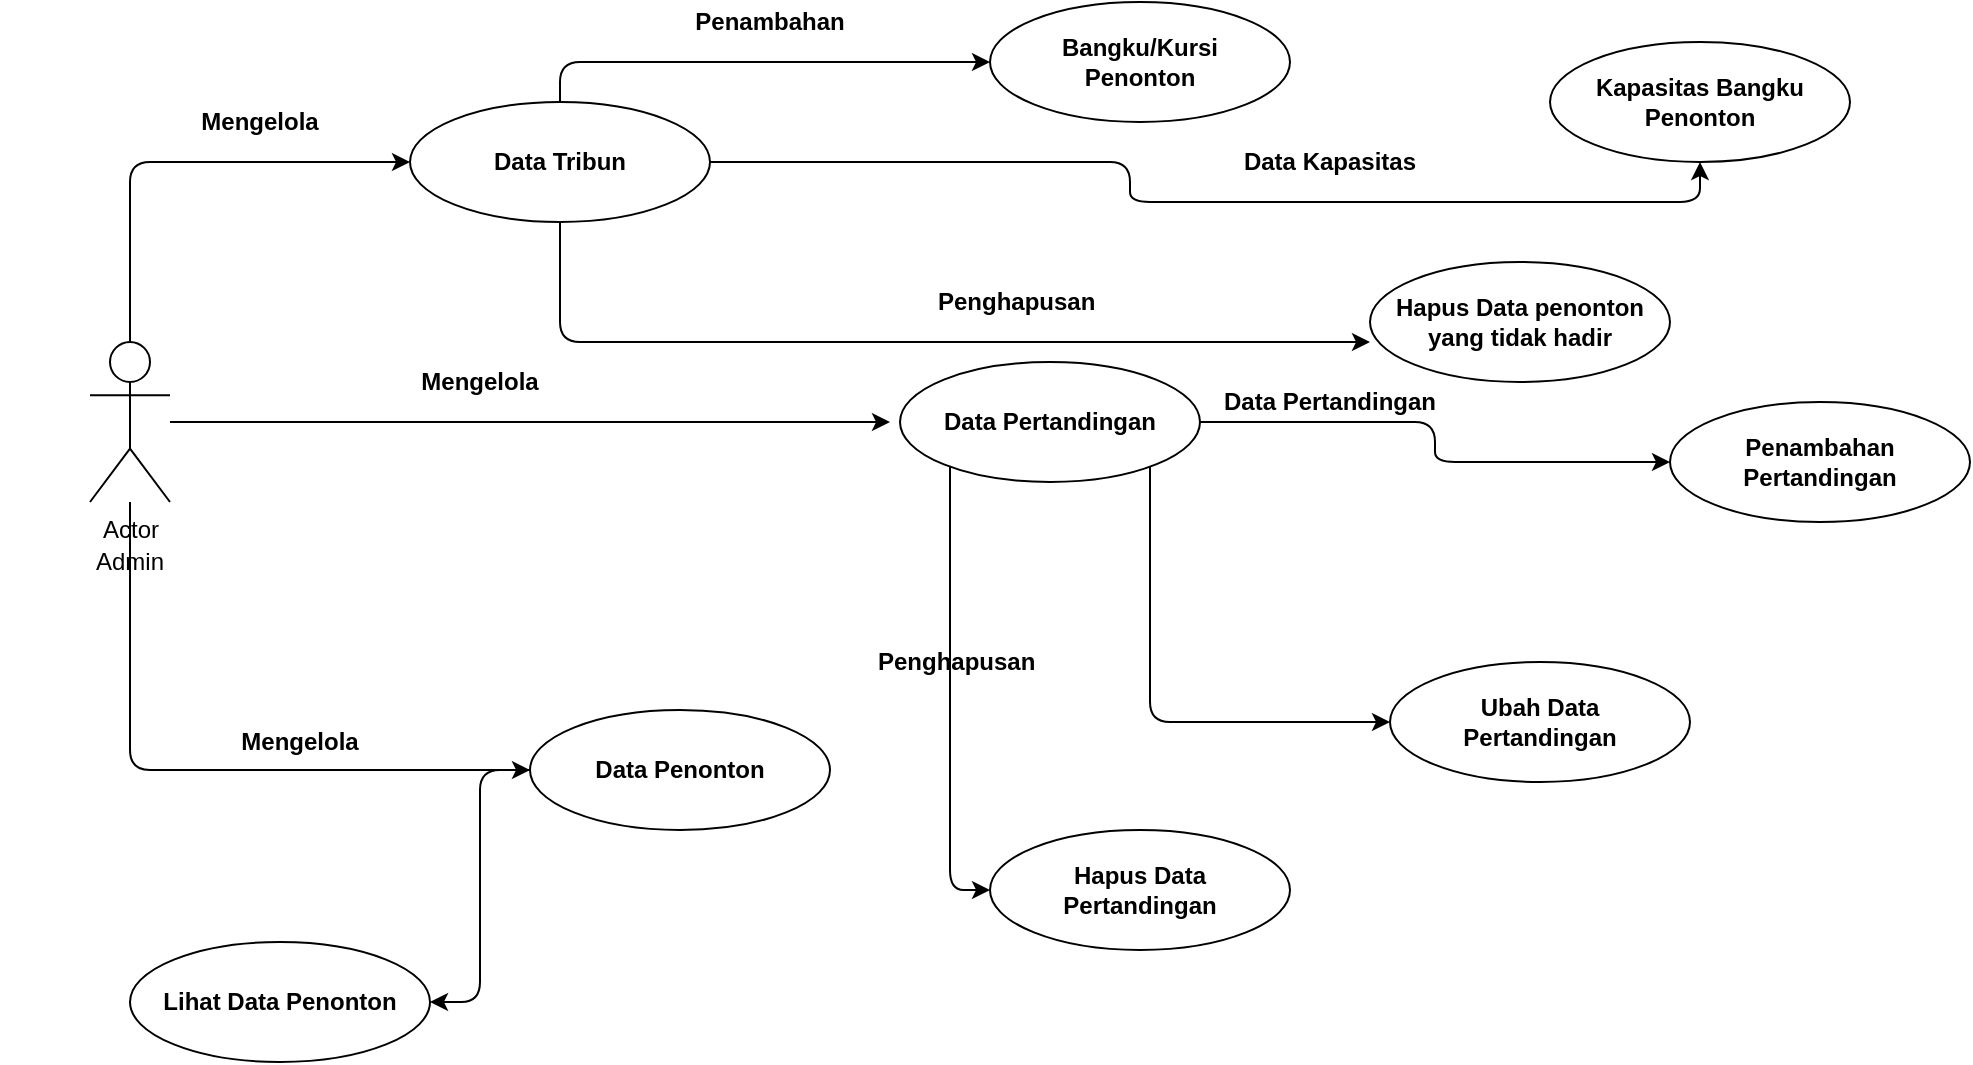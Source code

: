 <mxfile version="14.6.9" type="github">
  <diagram id="aNnYn375Hr0FhxKOwfkN" name="Page-1">
    <mxGraphModel dx="2188" dy="555" grid="1" gridSize="10" guides="1" tooltips="1" connect="1" arrows="1" fold="1" page="1" pageScale="1" pageWidth="1169" pageHeight="827" math="0" shadow="0">
      <root>
        <mxCell id="0" />
        <mxCell id="1" parent="0" />
        <mxCell id="WU4Rts5Jgu9MvhKs6F56-19" style="edgeStyle=orthogonalEdgeStyle;curved=0;rounded=1;sketch=0;orthogonalLoop=1;jettySize=auto;html=1;entryX=0;entryY=0.5;entryDx=0;entryDy=0;" edge="1" parent="1" source="WU4Rts5Jgu9MvhKs6F56-1" target="WU4Rts5Jgu9MvhKs6F56-5">
          <mxGeometry relative="1" as="geometry">
            <Array as="points">
              <mxPoint x="50" y="384" />
            </Array>
          </mxGeometry>
        </mxCell>
        <mxCell id="WU4Rts5Jgu9MvhKs6F56-20" style="edgeStyle=orthogonalEdgeStyle;curved=0;rounded=1;sketch=0;orthogonalLoop=1;jettySize=auto;html=1;entryX=0;entryY=0.5;entryDx=0;entryDy=0;" edge="1" parent="1" source="WU4Rts5Jgu9MvhKs6F56-1" target="WU4Rts5Jgu9MvhKs6F56-2">
          <mxGeometry relative="1" as="geometry">
            <Array as="points">
              <mxPoint x="50" y="80" />
            </Array>
          </mxGeometry>
        </mxCell>
        <mxCell id="WU4Rts5Jgu9MvhKs6F56-21" style="edgeStyle=orthogonalEdgeStyle;curved=0;rounded=1;sketch=0;orthogonalLoop=1;jettySize=auto;html=1;" edge="1" parent="1" source="WU4Rts5Jgu9MvhKs6F56-1">
          <mxGeometry relative="1" as="geometry">
            <mxPoint x="430" y="210" as="targetPoint" />
          </mxGeometry>
        </mxCell>
        <mxCell id="WU4Rts5Jgu9MvhKs6F56-1" value="Actor" style="shape=umlActor;verticalLabelPosition=bottom;verticalAlign=top;html=1;outlineConnect=0;" vertex="1" parent="1">
          <mxGeometry x="30" y="170" width="40" height="80" as="geometry" />
        </mxCell>
        <mxCell id="WU4Rts5Jgu9MvhKs6F56-28" style="edgeStyle=orthogonalEdgeStyle;curved=0;rounded=1;sketch=0;orthogonalLoop=1;jettySize=auto;html=1;entryX=0;entryY=0.5;entryDx=0;entryDy=0;" edge="1" parent="1" source="WU4Rts5Jgu9MvhKs6F56-2" target="WU4Rts5Jgu9MvhKs6F56-24">
          <mxGeometry relative="1" as="geometry">
            <Array as="points">
              <mxPoint x="265" y="30" />
            </Array>
          </mxGeometry>
        </mxCell>
        <mxCell id="WU4Rts5Jgu9MvhKs6F56-29" style="edgeStyle=orthogonalEdgeStyle;curved=0;rounded=1;sketch=0;orthogonalLoop=1;jettySize=auto;html=1;entryX=0;entryY=0.667;entryDx=0;entryDy=0;entryPerimeter=0;" edge="1" parent="1" source="WU4Rts5Jgu9MvhKs6F56-2" target="WU4Rts5Jgu9MvhKs6F56-22">
          <mxGeometry relative="1" as="geometry">
            <Array as="points">
              <mxPoint x="265" y="170" />
            </Array>
          </mxGeometry>
        </mxCell>
        <mxCell id="WU4Rts5Jgu9MvhKs6F56-30" style="edgeStyle=orthogonalEdgeStyle;curved=0;rounded=1;sketch=0;orthogonalLoop=1;jettySize=auto;html=1;entryX=0.5;entryY=1;entryDx=0;entryDy=0;" edge="1" parent="1" source="WU4Rts5Jgu9MvhKs6F56-2" target="WU4Rts5Jgu9MvhKs6F56-23">
          <mxGeometry relative="1" as="geometry" />
        </mxCell>
        <mxCell id="WU4Rts5Jgu9MvhKs6F56-2" value="" style="ellipse;whiteSpace=wrap;html=1;" vertex="1" parent="1">
          <mxGeometry x="190" y="50" width="150" height="60" as="geometry" />
        </mxCell>
        <mxCell id="WU4Rts5Jgu9MvhKs6F56-31" style="edgeStyle=orthogonalEdgeStyle;curved=0;rounded=1;sketch=0;orthogonalLoop=1;jettySize=auto;html=1;entryX=0;entryY=0.5;entryDx=0;entryDy=0;" edge="1" parent="1" source="WU4Rts5Jgu9MvhKs6F56-3" target="WU4Rts5Jgu9MvhKs6F56-27">
          <mxGeometry relative="1" as="geometry" />
        </mxCell>
        <mxCell id="WU4Rts5Jgu9MvhKs6F56-32" style="edgeStyle=orthogonalEdgeStyle;curved=0;rounded=1;sketch=0;orthogonalLoop=1;jettySize=auto;html=1;entryX=0;entryY=0.5;entryDx=0;entryDy=0;" edge="1" parent="1" source="WU4Rts5Jgu9MvhKs6F56-3" target="WU4Rts5Jgu9MvhKs6F56-26">
          <mxGeometry relative="1" as="geometry">
            <Array as="points">
              <mxPoint x="560" y="360" />
            </Array>
          </mxGeometry>
        </mxCell>
        <mxCell id="WU4Rts5Jgu9MvhKs6F56-34" style="edgeStyle=orthogonalEdgeStyle;curved=0;rounded=1;sketch=0;orthogonalLoop=1;jettySize=auto;html=1;entryX=0;entryY=0.5;entryDx=0;entryDy=0;" edge="1" parent="1" source="WU4Rts5Jgu9MvhKs6F56-3" target="WU4Rts5Jgu9MvhKs6F56-25">
          <mxGeometry relative="1" as="geometry">
            <Array as="points">
              <mxPoint x="460" y="444" />
            </Array>
          </mxGeometry>
        </mxCell>
        <mxCell id="WU4Rts5Jgu9MvhKs6F56-3" value="" style="ellipse;whiteSpace=wrap;html=1;" vertex="1" parent="1">
          <mxGeometry x="435" y="180" width="150" height="60" as="geometry" />
        </mxCell>
        <mxCell id="WU4Rts5Jgu9MvhKs6F56-4" value="" style="ellipse;whiteSpace=wrap;html=1;" vertex="1" parent="1">
          <mxGeometry x="50" y="470" width="150" height="60" as="geometry" />
        </mxCell>
        <mxCell id="WU4Rts5Jgu9MvhKs6F56-18" style="edgeStyle=orthogonalEdgeStyle;curved=0;rounded=1;sketch=0;orthogonalLoop=1;jettySize=auto;html=1;entryX=1;entryY=0.5;entryDx=0;entryDy=0;" edge="1" parent="1" source="WU4Rts5Jgu9MvhKs6F56-5" target="WU4Rts5Jgu9MvhKs6F56-4">
          <mxGeometry relative="1" as="geometry" />
        </mxCell>
        <mxCell id="WU4Rts5Jgu9MvhKs6F56-5" value="" style="ellipse;whiteSpace=wrap;html=1;" vertex="1" parent="1">
          <mxGeometry x="250" y="354" width="150" height="60" as="geometry" />
        </mxCell>
        <mxCell id="WU4Rts5Jgu9MvhKs6F56-22" value="" style="ellipse;whiteSpace=wrap;html=1;" vertex="1" parent="1">
          <mxGeometry x="670" y="130" width="150" height="60" as="geometry" />
        </mxCell>
        <mxCell id="WU4Rts5Jgu9MvhKs6F56-23" value="" style="ellipse;whiteSpace=wrap;html=1;" vertex="1" parent="1">
          <mxGeometry x="760" y="20" width="150" height="60" as="geometry" />
        </mxCell>
        <mxCell id="WU4Rts5Jgu9MvhKs6F56-24" value="" style="ellipse;whiteSpace=wrap;html=1;" vertex="1" parent="1">
          <mxGeometry x="480" width="150" height="60" as="geometry" />
        </mxCell>
        <mxCell id="WU4Rts5Jgu9MvhKs6F56-25" value="" style="ellipse;whiteSpace=wrap;html=1;" vertex="1" parent="1">
          <mxGeometry x="480" y="414" width="150" height="60" as="geometry" />
        </mxCell>
        <mxCell id="WU4Rts5Jgu9MvhKs6F56-26" value="" style="ellipse;whiteSpace=wrap;html=1;" vertex="1" parent="1">
          <mxGeometry x="680" y="330" width="150" height="60" as="geometry" />
        </mxCell>
        <mxCell id="WU4Rts5Jgu9MvhKs6F56-27" value="" style="ellipse;whiteSpace=wrap;html=1;" vertex="1" parent="1">
          <mxGeometry x="820" y="200" width="150" height="60" as="geometry" />
        </mxCell>
        <mxCell id="WU4Rts5Jgu9MvhKs6F56-37" value="Hapus Data Pertandingan" style="text;html=1;strokeColor=none;fillColor=none;align=center;verticalAlign=middle;whiteSpace=wrap;rounded=0;sketch=0;fontStyle=1" vertex="1" parent="1">
          <mxGeometry x="490" y="434" width="130" height="20" as="geometry" />
        </mxCell>
        <mxCell id="WU4Rts5Jgu9MvhKs6F56-38" value="Admin" style="text;html=1;strokeColor=none;fillColor=none;align=center;verticalAlign=middle;whiteSpace=wrap;rounded=0;sketch=0;" vertex="1" parent="1">
          <mxGeometry x="-15" y="270" width="130" height="20" as="geometry" />
        </mxCell>
        <mxCell id="WU4Rts5Jgu9MvhKs6F56-39" value="Data Penonton" style="text;html=1;strokeColor=none;fillColor=none;align=center;verticalAlign=middle;whiteSpace=wrap;rounded=0;sketch=0;fontStyle=1" vertex="1" parent="1">
          <mxGeometry x="260" y="374" width="130" height="20" as="geometry" />
        </mxCell>
        <mxCell id="WU4Rts5Jgu9MvhKs6F56-40" value="Mengelola" style="text;html=1;strokeColor=none;fillColor=none;align=center;verticalAlign=middle;whiteSpace=wrap;rounded=0;sketch=0;fontStyle=1" vertex="1" parent="1">
          <mxGeometry x="70" y="360" width="130" height="20" as="geometry" />
        </mxCell>
        <mxCell id="WU4Rts5Jgu9MvhKs6F56-41" value="Data Kapasitas" style="text;html=1;strokeColor=none;fillColor=none;align=center;verticalAlign=middle;whiteSpace=wrap;rounded=0;sketch=0;fontStyle=1" vertex="1" parent="1">
          <mxGeometry x="585" y="70" width="130" height="20" as="geometry" />
        </mxCell>
        <mxCell id="WU4Rts5Jgu9MvhKs6F56-42" value="Lihat Data Penonton" style="text;html=1;strokeColor=none;fillColor=none;align=center;verticalAlign=middle;whiteSpace=wrap;rounded=0;sketch=0;fontStyle=1" vertex="1" parent="1">
          <mxGeometry x="60" y="490" width="130" height="20" as="geometry" />
        </mxCell>
        <mxCell id="WU4Rts5Jgu9MvhKs6F56-43" value="Mengelola" style="text;html=1;strokeColor=none;fillColor=none;align=center;verticalAlign=middle;whiteSpace=wrap;rounded=0;sketch=0;fontStyle=1" vertex="1" parent="1">
          <mxGeometry x="160" y="180" width="130" height="20" as="geometry" />
        </mxCell>
        <mxCell id="WU4Rts5Jgu9MvhKs6F56-44" value="Mengelola" style="text;html=1;strokeColor=none;fillColor=none;align=center;verticalAlign=middle;whiteSpace=wrap;rounded=0;sketch=0;fontStyle=1" vertex="1" parent="1">
          <mxGeometry x="50" y="50" width="130" height="20" as="geometry" />
        </mxCell>
        <mxCell id="WU4Rts5Jgu9MvhKs6F56-46" value="Bangku/Kursi Penonton" style="text;html=1;strokeColor=none;fillColor=none;align=center;verticalAlign=middle;whiteSpace=wrap;rounded=0;sketch=0;fontStyle=1" vertex="1" parent="1">
          <mxGeometry x="490" y="20" width="130" height="20" as="geometry" />
        </mxCell>
        <mxCell id="WU4Rts5Jgu9MvhKs6F56-47" value="Data Tribun" style="text;html=1;strokeColor=none;fillColor=none;align=center;verticalAlign=middle;whiteSpace=wrap;rounded=0;sketch=0;fontStyle=1" vertex="1" parent="1">
          <mxGeometry x="200" y="70" width="130" height="20" as="geometry" />
        </mxCell>
        <mxCell id="WU4Rts5Jgu9MvhKs6F56-48" value="Penambahan" style="text;html=1;strokeColor=none;fillColor=none;align=center;verticalAlign=middle;whiteSpace=wrap;rounded=0;sketch=0;fontStyle=1" vertex="1" parent="1">
          <mxGeometry x="305" width="130" height="20" as="geometry" />
        </mxCell>
        <mxCell id="WU4Rts5Jgu9MvhKs6F56-49" value="Penghapusan&amp;nbsp;" style="text;html=1;strokeColor=none;fillColor=none;align=center;verticalAlign=middle;whiteSpace=wrap;rounded=0;sketch=0;fontStyle=1" vertex="1" parent="1">
          <mxGeometry x="430" y="140" width="130" height="20" as="geometry" />
        </mxCell>
        <mxCell id="WU4Rts5Jgu9MvhKs6F56-50" value="Kapasitas Bangku Penonton" style="text;html=1;strokeColor=none;fillColor=none;align=center;verticalAlign=middle;whiteSpace=wrap;rounded=0;sketch=0;fontStyle=1" vertex="1" parent="1">
          <mxGeometry x="770" y="40" width="130" height="20" as="geometry" />
        </mxCell>
        <mxCell id="WU4Rts5Jgu9MvhKs6F56-51" value="Penambahan Pertandingan" style="text;html=1;strokeColor=none;fillColor=none;align=center;verticalAlign=middle;whiteSpace=wrap;rounded=0;sketch=0;fontStyle=1" vertex="1" parent="1">
          <mxGeometry x="830" y="220" width="130" height="20" as="geometry" />
        </mxCell>
        <mxCell id="WU4Rts5Jgu9MvhKs6F56-52" value="Data Pertandingan" style="text;html=1;strokeColor=none;fillColor=none;align=center;verticalAlign=middle;whiteSpace=wrap;rounded=0;sketch=0;fontStyle=1" vertex="1" parent="1">
          <mxGeometry x="445" y="200" width="130" height="20" as="geometry" />
        </mxCell>
        <mxCell id="WU4Rts5Jgu9MvhKs6F56-53" value="Hapus Data penonton yang tidak hadir" style="text;html=1;strokeColor=none;fillColor=none;align=center;verticalAlign=middle;whiteSpace=wrap;rounded=0;sketch=0;fontStyle=1" vertex="1" parent="1">
          <mxGeometry x="680" y="150" width="130" height="20" as="geometry" />
        </mxCell>
        <mxCell id="WU4Rts5Jgu9MvhKs6F56-54" value="Data Pertandingan" style="text;html=1;strokeColor=none;fillColor=none;align=center;verticalAlign=middle;whiteSpace=wrap;rounded=0;sketch=0;fontStyle=1" vertex="1" parent="1">
          <mxGeometry x="585" y="190" width="130" height="20" as="geometry" />
        </mxCell>
        <mxCell id="WU4Rts5Jgu9MvhKs6F56-55" value="Ubah Data Pertandingan" style="text;html=1;strokeColor=none;fillColor=none;align=center;verticalAlign=middle;whiteSpace=wrap;rounded=0;sketch=0;fontStyle=1" vertex="1" parent="1">
          <mxGeometry x="690" y="350" width="130" height="20" as="geometry" />
        </mxCell>
        <mxCell id="WU4Rts5Jgu9MvhKs6F56-56" value="Penghapusan&amp;nbsp;" style="text;html=1;strokeColor=none;fillColor=none;align=center;verticalAlign=middle;whiteSpace=wrap;rounded=0;sketch=0;fontStyle=1" vertex="1" parent="1">
          <mxGeometry x="400" y="320" width="130" height="20" as="geometry" />
        </mxCell>
      </root>
    </mxGraphModel>
  </diagram>
</mxfile>
